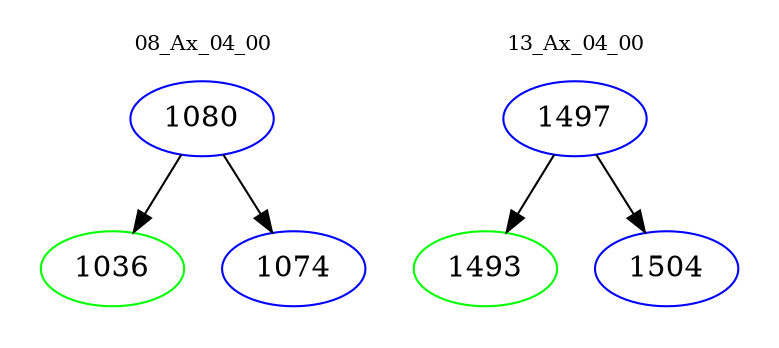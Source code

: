 digraph{
subgraph cluster_0 {
color = white
label = "08_Ax_04_00";
fontsize=10;
T0_1080 [label="1080", color="blue"]
T0_1080 -> T0_1036 [color="black"]
T0_1036 [label="1036", color="green"]
T0_1080 -> T0_1074 [color="black"]
T0_1074 [label="1074", color="blue"]
}
subgraph cluster_1 {
color = white
label = "13_Ax_04_00";
fontsize=10;
T1_1497 [label="1497", color="blue"]
T1_1497 -> T1_1493 [color="black"]
T1_1493 [label="1493", color="green"]
T1_1497 -> T1_1504 [color="black"]
T1_1504 [label="1504", color="blue"]
}
}
